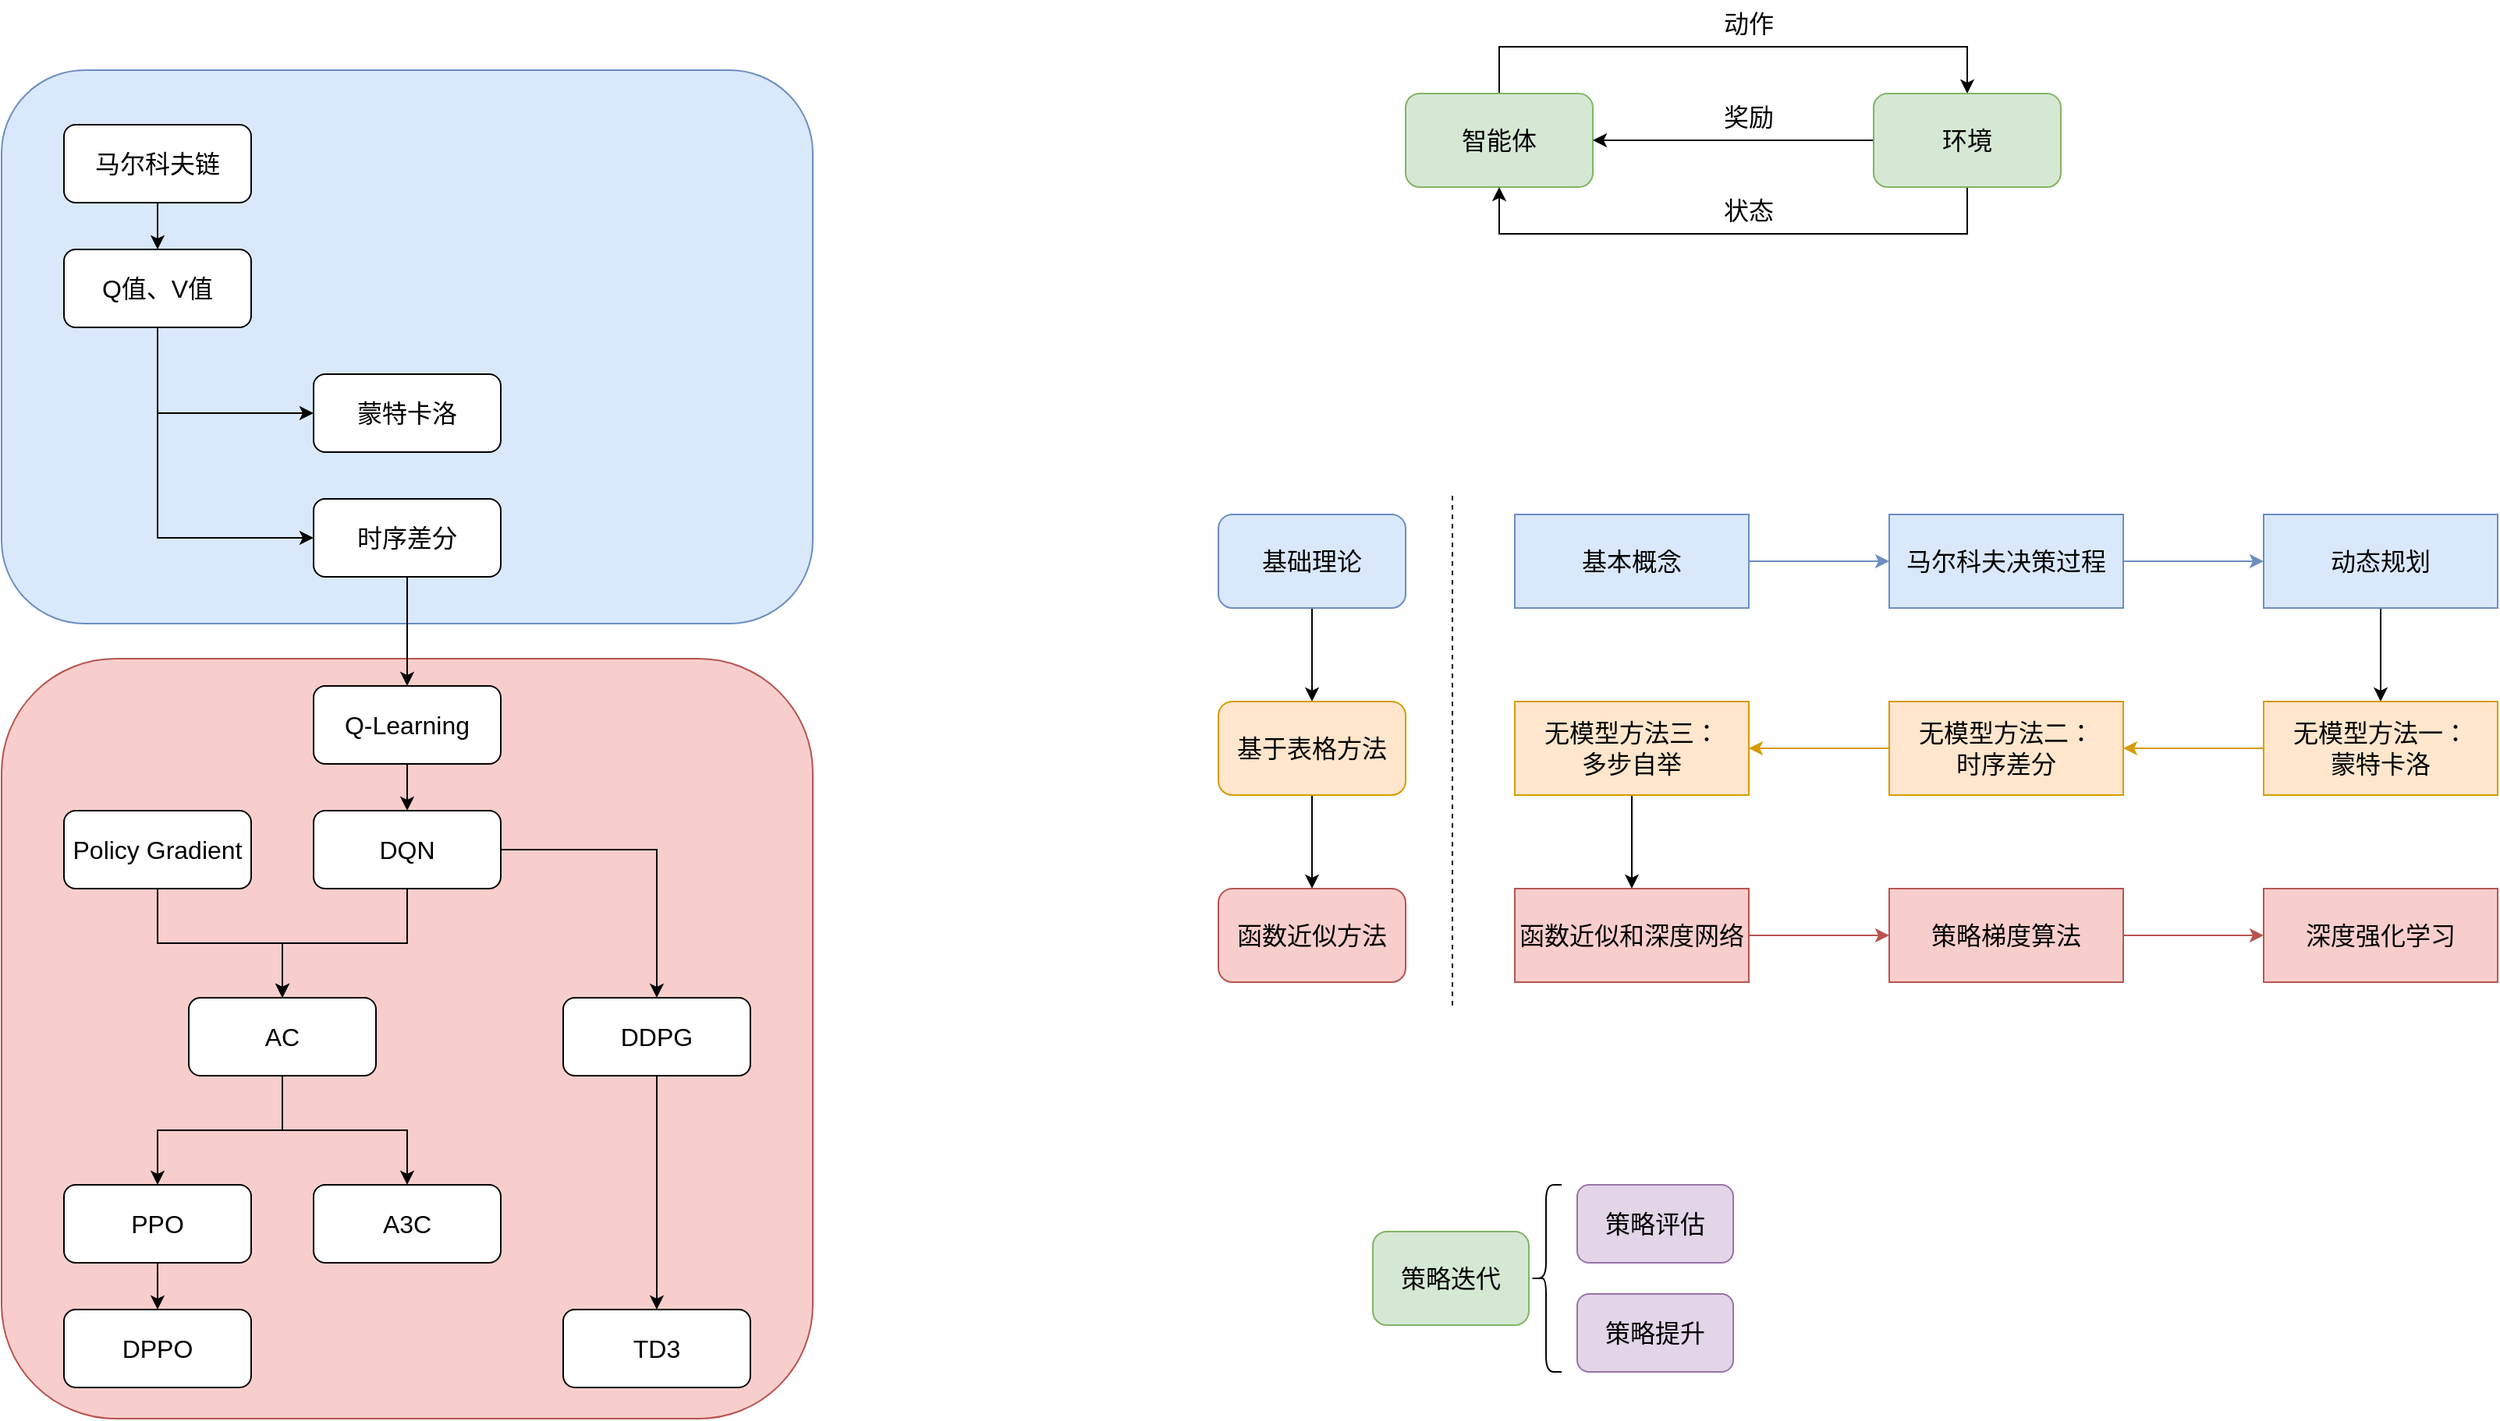 <mxfile version="20.0.4" type="github">
  <diagram id="C3_-qIOGO6itK0wJnFLm" name="Page-1">
    <mxGraphModel dx="1578" dy="521" grid="1" gridSize="10" guides="1" tooltips="1" connect="1" arrows="1" fold="1" page="1" pageScale="1" pageWidth="850" pageHeight="1100" math="0" shadow="0">
      <root>
        <mxCell id="0" />
        <mxCell id="1" parent="0" />
        <mxCell id="X8FqZXfshNN9mOqV7TIp-28" value="" style="rounded=1;whiteSpace=wrap;html=1;fillColor=#f8cecc;strokeColor=#b85450;" vertex="1" parent="1">
          <mxGeometry x="-800" y="622.5" width="520" height="487.5" as="geometry" />
        </mxCell>
        <mxCell id="X8FqZXfshNN9mOqV7TIp-27" value="" style="rounded=1;whiteSpace=wrap;html=1;fillColor=#dae8fc;strokeColor=#6c8ebf;" vertex="1" parent="1">
          <mxGeometry x="-800" y="245" width="520" height="355" as="geometry" />
        </mxCell>
        <mxCell id="cpXEYUqBAn3vx9UaLKOo-4" style="edgeStyle=orthogonalEdgeStyle;rounded=0;orthogonalLoop=1;jettySize=auto;html=1;exitX=0.5;exitY=0;exitDx=0;exitDy=0;entryX=0.5;entryY=0;entryDx=0;entryDy=0;fontSize=16;" parent="1" source="cpXEYUqBAn3vx9UaLKOo-1" target="cpXEYUqBAn3vx9UaLKOo-2" edge="1">
          <mxGeometry relative="1" as="geometry">
            <Array as="points">
              <mxPoint x="160" y="230" />
              <mxPoint x="460" y="230" />
            </Array>
          </mxGeometry>
        </mxCell>
        <mxCell id="cpXEYUqBAn3vx9UaLKOo-1" value="智能体" style="rounded=1;whiteSpace=wrap;html=1;fontSize=16;fillColor=#d5e8d4;strokeColor=#82b366;" parent="1" vertex="1">
          <mxGeometry x="100" y="260" width="120" height="60" as="geometry" />
        </mxCell>
        <mxCell id="cpXEYUqBAn3vx9UaLKOo-3" style="edgeStyle=orthogonalEdgeStyle;rounded=0;orthogonalLoop=1;jettySize=auto;html=1;exitX=0;exitY=0.5;exitDx=0;exitDy=0;entryX=1;entryY=0.5;entryDx=0;entryDy=0;fontSize=16;" parent="1" source="cpXEYUqBAn3vx9UaLKOo-2" target="cpXEYUqBAn3vx9UaLKOo-1" edge="1">
          <mxGeometry relative="1" as="geometry" />
        </mxCell>
        <mxCell id="cpXEYUqBAn3vx9UaLKOo-5" style="edgeStyle=orthogonalEdgeStyle;rounded=0;orthogonalLoop=1;jettySize=auto;html=1;exitX=0.5;exitY=1;exitDx=0;exitDy=0;entryX=0.5;entryY=1;entryDx=0;entryDy=0;fontSize=16;" parent="1" source="cpXEYUqBAn3vx9UaLKOo-2" target="cpXEYUqBAn3vx9UaLKOo-1" edge="1">
          <mxGeometry relative="1" as="geometry">
            <Array as="points">
              <mxPoint x="460" y="350" />
              <mxPoint x="160" y="350" />
            </Array>
          </mxGeometry>
        </mxCell>
        <mxCell id="cpXEYUqBAn3vx9UaLKOo-2" value="环境" style="rounded=1;whiteSpace=wrap;html=1;fontSize=16;fillColor=#d5e8d4;strokeColor=#82b366;" parent="1" vertex="1">
          <mxGeometry x="400" y="260" width="120" height="60" as="geometry" />
        </mxCell>
        <mxCell id="cpXEYUqBAn3vx9UaLKOo-6" value="动作" style="text;html=1;strokeColor=none;fillColor=none;align=center;verticalAlign=middle;whiteSpace=wrap;rounded=0;fontSize=16;" parent="1" vertex="1">
          <mxGeometry x="290" y="200" width="60" height="30" as="geometry" />
        </mxCell>
        <mxCell id="cpXEYUqBAn3vx9UaLKOo-7" value="奖励" style="text;html=1;strokeColor=none;fillColor=none;align=center;verticalAlign=middle;whiteSpace=wrap;rounded=0;fontSize=16;" parent="1" vertex="1">
          <mxGeometry x="290" y="260" width="60" height="30" as="geometry" />
        </mxCell>
        <mxCell id="cpXEYUqBAn3vx9UaLKOo-8" value="状态" style="text;html=1;strokeColor=none;fillColor=none;align=center;verticalAlign=middle;whiteSpace=wrap;rounded=0;fontSize=16;" parent="1" vertex="1">
          <mxGeometry x="290" y="320" width="60" height="30" as="geometry" />
        </mxCell>
        <mxCell id="vccKlyyBHVM1U_u9wuNe-10" style="edgeStyle=orthogonalEdgeStyle;rounded=0;orthogonalLoop=1;jettySize=auto;html=1;exitX=1;exitY=0.5;exitDx=0;exitDy=0;fontSize=16;fillColor=#dae8fc;strokeColor=#6c8ebf;" parent="1" source="vccKlyyBHVM1U_u9wuNe-1" target="vccKlyyBHVM1U_u9wuNe-2" edge="1">
          <mxGeometry relative="1" as="geometry" />
        </mxCell>
        <mxCell id="vccKlyyBHVM1U_u9wuNe-1" value="基本概念" style="rounded=0;whiteSpace=wrap;html=1;fontSize=16;fillColor=#dae8fc;strokeColor=#6c8ebf;" parent="1" vertex="1">
          <mxGeometry x="170" y="530" width="150" height="60" as="geometry" />
        </mxCell>
        <mxCell id="vccKlyyBHVM1U_u9wuNe-11" style="edgeStyle=orthogonalEdgeStyle;rounded=0;orthogonalLoop=1;jettySize=auto;html=1;exitX=1;exitY=0.5;exitDx=0;exitDy=0;entryX=0;entryY=0.5;entryDx=0;entryDy=0;fontSize=16;fillColor=#dae8fc;strokeColor=#6c8ebf;" parent="1" source="vccKlyyBHVM1U_u9wuNe-2" target="vccKlyyBHVM1U_u9wuNe-3" edge="1">
          <mxGeometry relative="1" as="geometry" />
        </mxCell>
        <mxCell id="vccKlyyBHVM1U_u9wuNe-2" value="马尔科夫决策过程" style="rounded=0;whiteSpace=wrap;html=1;fontSize=16;fillColor=#dae8fc;strokeColor=#6c8ebf;" parent="1" vertex="1">
          <mxGeometry x="410" y="530" width="150" height="60" as="geometry" />
        </mxCell>
        <mxCell id="vccKlyyBHVM1U_u9wuNe-12" style="edgeStyle=orthogonalEdgeStyle;rounded=0;orthogonalLoop=1;jettySize=auto;html=1;exitX=0.5;exitY=1;exitDx=0;exitDy=0;entryX=0.5;entryY=0;entryDx=0;entryDy=0;fontSize=16;" parent="1" source="vccKlyyBHVM1U_u9wuNe-3" target="vccKlyyBHVM1U_u9wuNe-4" edge="1">
          <mxGeometry relative="1" as="geometry" />
        </mxCell>
        <mxCell id="vccKlyyBHVM1U_u9wuNe-3" value="动态规划" style="rounded=0;whiteSpace=wrap;html=1;fontSize=16;fillColor=#dae8fc;strokeColor=#6c8ebf;" parent="1" vertex="1">
          <mxGeometry x="650" y="530" width="150" height="60" as="geometry" />
        </mxCell>
        <mxCell id="vccKlyyBHVM1U_u9wuNe-13" style="edgeStyle=orthogonalEdgeStyle;rounded=0;orthogonalLoop=1;jettySize=auto;html=1;exitX=0;exitY=0.5;exitDx=0;exitDy=0;entryX=1;entryY=0.5;entryDx=0;entryDy=0;fontSize=16;fillColor=#ffe6cc;strokeColor=#d79b00;" parent="1" source="vccKlyyBHVM1U_u9wuNe-4" target="vccKlyyBHVM1U_u9wuNe-5" edge="1">
          <mxGeometry relative="1" as="geometry" />
        </mxCell>
        <mxCell id="vccKlyyBHVM1U_u9wuNe-4" value="无模型方法一：&lt;br&gt;蒙特卡洛" style="rounded=0;whiteSpace=wrap;html=1;fontSize=16;fillColor=#ffe6cc;strokeColor=#d79b00;" parent="1" vertex="1">
          <mxGeometry x="650" y="650" width="150" height="60" as="geometry" />
        </mxCell>
        <mxCell id="vccKlyyBHVM1U_u9wuNe-14" style="edgeStyle=orthogonalEdgeStyle;rounded=0;orthogonalLoop=1;jettySize=auto;html=1;exitX=0;exitY=0.5;exitDx=0;exitDy=0;fontSize=16;fillColor=#ffe6cc;strokeColor=#d79b00;" parent="1" source="vccKlyyBHVM1U_u9wuNe-5" target="vccKlyyBHVM1U_u9wuNe-6" edge="1">
          <mxGeometry relative="1" as="geometry" />
        </mxCell>
        <mxCell id="vccKlyyBHVM1U_u9wuNe-5" value="无模型方法二：&lt;br&gt;时序差分" style="rounded=0;whiteSpace=wrap;html=1;fontSize=16;fillColor=#ffe6cc;strokeColor=#d79b00;" parent="1" vertex="1">
          <mxGeometry x="410" y="650" width="150" height="60" as="geometry" />
        </mxCell>
        <mxCell id="vccKlyyBHVM1U_u9wuNe-15" style="edgeStyle=orthogonalEdgeStyle;rounded=0;orthogonalLoop=1;jettySize=auto;html=1;exitX=0.5;exitY=1;exitDx=0;exitDy=0;entryX=0.5;entryY=0;entryDx=0;entryDy=0;fontSize=16;" parent="1" source="vccKlyyBHVM1U_u9wuNe-6" target="vccKlyyBHVM1U_u9wuNe-7" edge="1">
          <mxGeometry relative="1" as="geometry" />
        </mxCell>
        <mxCell id="vccKlyyBHVM1U_u9wuNe-6" value="无模型方法三：&lt;br&gt;多步自举" style="rounded=0;whiteSpace=wrap;html=1;fontSize=16;fillColor=#ffe6cc;strokeColor=#d79b00;" parent="1" vertex="1">
          <mxGeometry x="170" y="650" width="150" height="60" as="geometry" />
        </mxCell>
        <mxCell id="vccKlyyBHVM1U_u9wuNe-16" style="edgeStyle=orthogonalEdgeStyle;rounded=0;orthogonalLoop=1;jettySize=auto;html=1;exitX=1;exitY=0.5;exitDx=0;exitDy=0;entryX=0;entryY=0.5;entryDx=0;entryDy=0;fontSize=16;fillColor=#f8cecc;strokeColor=#b85450;" parent="1" source="vccKlyyBHVM1U_u9wuNe-7" target="vccKlyyBHVM1U_u9wuNe-8" edge="1">
          <mxGeometry relative="1" as="geometry" />
        </mxCell>
        <mxCell id="vccKlyyBHVM1U_u9wuNe-7" value="函数近似和深度网络" style="rounded=0;whiteSpace=wrap;html=1;fontSize=16;fillColor=#f8cecc;strokeColor=#b85450;" parent="1" vertex="1">
          <mxGeometry x="170" y="770" width="150" height="60" as="geometry" />
        </mxCell>
        <mxCell id="vccKlyyBHVM1U_u9wuNe-17" style="edgeStyle=orthogonalEdgeStyle;rounded=0;orthogonalLoop=1;jettySize=auto;html=1;exitX=1;exitY=0.5;exitDx=0;exitDy=0;entryX=0;entryY=0.5;entryDx=0;entryDy=0;fontSize=16;fillColor=#f8cecc;strokeColor=#b85450;" parent="1" source="vccKlyyBHVM1U_u9wuNe-8" target="vccKlyyBHVM1U_u9wuNe-9" edge="1">
          <mxGeometry relative="1" as="geometry" />
        </mxCell>
        <mxCell id="vccKlyyBHVM1U_u9wuNe-8" value="策略梯度算法" style="rounded=0;whiteSpace=wrap;html=1;fontSize=16;fillColor=#f8cecc;strokeColor=#b85450;" parent="1" vertex="1">
          <mxGeometry x="410" y="770" width="150" height="60" as="geometry" />
        </mxCell>
        <mxCell id="vccKlyyBHVM1U_u9wuNe-9" value="深度强化学习" style="rounded=0;whiteSpace=wrap;html=1;fontSize=16;fillColor=#f8cecc;strokeColor=#b85450;" parent="1" vertex="1">
          <mxGeometry x="650" y="770" width="150" height="60" as="geometry" />
        </mxCell>
        <mxCell id="vccKlyyBHVM1U_u9wuNe-22" style="edgeStyle=orthogonalEdgeStyle;rounded=0;orthogonalLoop=1;jettySize=auto;html=1;exitX=0.5;exitY=1;exitDx=0;exitDy=0;entryX=0.5;entryY=0;entryDx=0;entryDy=0;fontSize=16;" parent="1" source="vccKlyyBHVM1U_u9wuNe-19" target="vccKlyyBHVM1U_u9wuNe-20" edge="1">
          <mxGeometry relative="1" as="geometry" />
        </mxCell>
        <mxCell id="vccKlyyBHVM1U_u9wuNe-19" value="基础理论" style="rounded=1;whiteSpace=wrap;html=1;fontSize=16;fillColor=#dae8fc;strokeColor=#6c8ebf;" parent="1" vertex="1">
          <mxGeometry x="-20" y="530" width="120" height="60" as="geometry" />
        </mxCell>
        <mxCell id="vccKlyyBHVM1U_u9wuNe-23" style="edgeStyle=orthogonalEdgeStyle;rounded=0;orthogonalLoop=1;jettySize=auto;html=1;exitX=0.5;exitY=1;exitDx=0;exitDy=0;entryX=0.5;entryY=0;entryDx=0;entryDy=0;fontSize=16;" parent="1" source="vccKlyyBHVM1U_u9wuNe-20" target="vccKlyyBHVM1U_u9wuNe-21" edge="1">
          <mxGeometry relative="1" as="geometry" />
        </mxCell>
        <mxCell id="vccKlyyBHVM1U_u9wuNe-20" value="基于表格方法" style="rounded=1;whiteSpace=wrap;html=1;fontSize=16;fillColor=#ffe6cc;strokeColor=#d79b00;" parent="1" vertex="1">
          <mxGeometry x="-20" y="650" width="120" height="60" as="geometry" />
        </mxCell>
        <mxCell id="vccKlyyBHVM1U_u9wuNe-21" value="函数近似方法" style="rounded=1;whiteSpace=wrap;html=1;fontSize=16;fillColor=#f8cecc;strokeColor=#b85450;" parent="1" vertex="1">
          <mxGeometry x="-20" y="770" width="120" height="60" as="geometry" />
        </mxCell>
        <mxCell id="vccKlyyBHVM1U_u9wuNe-24" value="" style="endArrow=none;html=1;rounded=0;fontSize=16;dashed=1;" parent="1" edge="1">
          <mxGeometry width="50" height="50" relative="1" as="geometry">
            <mxPoint x="130" y="845" as="sourcePoint" />
            <mxPoint x="130" y="515" as="targetPoint" />
          </mxGeometry>
        </mxCell>
        <mxCell id="35QrHY4F2-vO3FHa5NAE-1" value="" style="shape=curlyBracket;whiteSpace=wrap;html=1;rounded=1;" parent="1" vertex="1">
          <mxGeometry x="180" y="960" width="20" height="120" as="geometry" />
        </mxCell>
        <mxCell id="35QrHY4F2-vO3FHa5NAE-2" value="策略迭代" style="rounded=1;whiteSpace=wrap;html=1;fontSize=16;fillColor=#d5e8d4;strokeColor=#82b366;" parent="1" vertex="1">
          <mxGeometry x="79" y="990" width="100" height="60" as="geometry" />
        </mxCell>
        <mxCell id="35QrHY4F2-vO3FHa5NAE-3" value="策略评估" style="rounded=1;whiteSpace=wrap;html=1;fontSize=16;fillColor=#e1d5e7;strokeColor=#9673a6;" parent="1" vertex="1">
          <mxGeometry x="210" y="960" width="100" height="50" as="geometry" />
        </mxCell>
        <mxCell id="35QrHY4F2-vO3FHa5NAE-4" value="策略提升" style="rounded=1;whiteSpace=wrap;html=1;fontSize=16;fillColor=#e1d5e7;strokeColor=#9673a6;" parent="1" vertex="1">
          <mxGeometry x="210" y="1030" width="100" height="50" as="geometry" />
        </mxCell>
        <mxCell id="X8FqZXfshNN9mOqV7TIp-15" style="edgeStyle=orthogonalEdgeStyle;rounded=0;orthogonalLoop=1;jettySize=auto;html=1;exitX=0.5;exitY=1;exitDx=0;exitDy=0;entryX=0.5;entryY=0;entryDx=0;entryDy=0;" edge="1" parent="1" source="X8FqZXfshNN9mOqV7TIp-1" target="X8FqZXfshNN9mOqV7TIp-2">
          <mxGeometry relative="1" as="geometry" />
        </mxCell>
        <mxCell id="X8FqZXfshNN9mOqV7TIp-1" value="马尔科夫链" style="rounded=1;whiteSpace=wrap;html=1;fontSize=16;" vertex="1" parent="1">
          <mxGeometry x="-760" y="280" width="120" height="50" as="geometry" />
        </mxCell>
        <mxCell id="X8FqZXfshNN9mOqV7TIp-16" style="edgeStyle=orthogonalEdgeStyle;rounded=0;orthogonalLoop=1;jettySize=auto;html=1;exitX=0.5;exitY=1;exitDx=0;exitDy=0;entryX=0;entryY=0.5;entryDx=0;entryDy=0;" edge="1" parent="1" source="X8FqZXfshNN9mOqV7TIp-2" target="X8FqZXfshNN9mOqV7TIp-3">
          <mxGeometry relative="1" as="geometry" />
        </mxCell>
        <mxCell id="X8FqZXfshNN9mOqV7TIp-17" style="edgeStyle=orthogonalEdgeStyle;rounded=0;orthogonalLoop=1;jettySize=auto;html=1;exitX=0.5;exitY=1;exitDx=0;exitDy=0;entryX=0;entryY=0.5;entryDx=0;entryDy=0;" edge="1" parent="1" source="X8FqZXfshNN9mOqV7TIp-2" target="X8FqZXfshNN9mOqV7TIp-4">
          <mxGeometry relative="1" as="geometry" />
        </mxCell>
        <mxCell id="X8FqZXfshNN9mOqV7TIp-2" value="Q值、V值" style="rounded=1;whiteSpace=wrap;html=1;fontSize=16;" vertex="1" parent="1">
          <mxGeometry x="-760" y="360" width="120" height="50" as="geometry" />
        </mxCell>
        <mxCell id="X8FqZXfshNN9mOqV7TIp-3" value="蒙特卡洛" style="rounded=1;whiteSpace=wrap;html=1;fontSize=16;" vertex="1" parent="1">
          <mxGeometry x="-600" y="440" width="120" height="50" as="geometry" />
        </mxCell>
        <mxCell id="X8FqZXfshNN9mOqV7TIp-18" style="edgeStyle=orthogonalEdgeStyle;rounded=0;orthogonalLoop=1;jettySize=auto;html=1;exitX=0.5;exitY=1;exitDx=0;exitDy=0;entryX=0.5;entryY=0;entryDx=0;entryDy=0;" edge="1" parent="1" source="X8FqZXfshNN9mOqV7TIp-4" target="X8FqZXfshNN9mOqV7TIp-5">
          <mxGeometry relative="1" as="geometry" />
        </mxCell>
        <mxCell id="X8FqZXfshNN9mOqV7TIp-4" value="时序差分" style="rounded=1;whiteSpace=wrap;html=1;fontSize=16;" vertex="1" parent="1">
          <mxGeometry x="-600" y="520" width="120" height="50" as="geometry" />
        </mxCell>
        <mxCell id="X8FqZXfshNN9mOqV7TIp-19" style="edgeStyle=orthogonalEdgeStyle;rounded=0;orthogonalLoop=1;jettySize=auto;html=1;exitX=0.5;exitY=1;exitDx=0;exitDy=0;entryX=0.5;entryY=0;entryDx=0;entryDy=0;" edge="1" parent="1" source="X8FqZXfshNN9mOqV7TIp-5" target="X8FqZXfshNN9mOqV7TIp-6">
          <mxGeometry relative="1" as="geometry" />
        </mxCell>
        <mxCell id="X8FqZXfshNN9mOqV7TIp-5" value="Q-Learning" style="rounded=1;whiteSpace=wrap;html=1;fontSize=16;" vertex="1" parent="1">
          <mxGeometry x="-600" y="640" width="120" height="50" as="geometry" />
        </mxCell>
        <mxCell id="X8FqZXfshNN9mOqV7TIp-21" style="edgeStyle=orthogonalEdgeStyle;rounded=0;orthogonalLoop=1;jettySize=auto;html=1;exitX=0.5;exitY=1;exitDx=0;exitDy=0;entryX=0.5;entryY=0;entryDx=0;entryDy=0;" edge="1" parent="1" source="X8FqZXfshNN9mOqV7TIp-6" target="X8FqZXfshNN9mOqV7TIp-8">
          <mxGeometry relative="1" as="geometry" />
        </mxCell>
        <mxCell id="X8FqZXfshNN9mOqV7TIp-22" style="edgeStyle=orthogonalEdgeStyle;rounded=0;orthogonalLoop=1;jettySize=auto;html=1;exitX=1;exitY=0.5;exitDx=0;exitDy=0;entryX=0.5;entryY=0;entryDx=0;entryDy=0;" edge="1" parent="1" source="X8FqZXfshNN9mOqV7TIp-6" target="X8FqZXfshNN9mOqV7TIp-9">
          <mxGeometry relative="1" as="geometry" />
        </mxCell>
        <mxCell id="X8FqZXfshNN9mOqV7TIp-6" value="DQN" style="rounded=1;whiteSpace=wrap;html=1;fontSize=16;" vertex="1" parent="1">
          <mxGeometry x="-600" y="720" width="120" height="50" as="geometry" />
        </mxCell>
        <mxCell id="X8FqZXfshNN9mOqV7TIp-20" style="edgeStyle=orthogonalEdgeStyle;rounded=0;orthogonalLoop=1;jettySize=auto;html=1;exitX=0.5;exitY=1;exitDx=0;exitDy=0;" edge="1" parent="1" source="X8FqZXfshNN9mOqV7TIp-7" target="X8FqZXfshNN9mOqV7TIp-8">
          <mxGeometry relative="1" as="geometry" />
        </mxCell>
        <mxCell id="X8FqZXfshNN9mOqV7TIp-7" value="Policy Gradient" style="rounded=1;whiteSpace=wrap;html=1;fontSize=16;" vertex="1" parent="1">
          <mxGeometry x="-760" y="720" width="120" height="50" as="geometry" />
        </mxCell>
        <mxCell id="X8FqZXfshNN9mOqV7TIp-24" style="edgeStyle=orthogonalEdgeStyle;rounded=0;orthogonalLoop=1;jettySize=auto;html=1;exitX=0.5;exitY=1;exitDx=0;exitDy=0;entryX=0.5;entryY=0;entryDx=0;entryDy=0;" edge="1" parent="1" source="X8FqZXfshNN9mOqV7TIp-8" target="X8FqZXfshNN9mOqV7TIp-10">
          <mxGeometry relative="1" as="geometry" />
        </mxCell>
        <mxCell id="X8FqZXfshNN9mOqV7TIp-25" style="edgeStyle=orthogonalEdgeStyle;rounded=0;orthogonalLoop=1;jettySize=auto;html=1;exitX=0.5;exitY=1;exitDx=0;exitDy=0;entryX=0.5;entryY=0;entryDx=0;entryDy=0;" edge="1" parent="1" source="X8FqZXfshNN9mOqV7TIp-8" target="X8FqZXfshNN9mOqV7TIp-11">
          <mxGeometry relative="1" as="geometry" />
        </mxCell>
        <mxCell id="X8FqZXfshNN9mOqV7TIp-8" value="AC" style="rounded=1;whiteSpace=wrap;html=1;fontSize=16;" vertex="1" parent="1">
          <mxGeometry x="-680" y="840" width="120" height="50" as="geometry" />
        </mxCell>
        <mxCell id="X8FqZXfshNN9mOqV7TIp-23" style="edgeStyle=orthogonalEdgeStyle;rounded=0;orthogonalLoop=1;jettySize=auto;html=1;exitX=0.5;exitY=1;exitDx=0;exitDy=0;" edge="1" parent="1" source="X8FqZXfshNN9mOqV7TIp-9" target="X8FqZXfshNN9mOqV7TIp-14">
          <mxGeometry relative="1" as="geometry" />
        </mxCell>
        <mxCell id="X8FqZXfshNN9mOqV7TIp-9" value="DDPG" style="rounded=1;whiteSpace=wrap;html=1;fontSize=16;" vertex="1" parent="1">
          <mxGeometry x="-440" y="840" width="120" height="50" as="geometry" />
        </mxCell>
        <mxCell id="X8FqZXfshNN9mOqV7TIp-26" style="edgeStyle=orthogonalEdgeStyle;rounded=0;orthogonalLoop=1;jettySize=auto;html=1;exitX=0.5;exitY=1;exitDx=0;exitDy=0;entryX=0.5;entryY=0;entryDx=0;entryDy=0;" edge="1" parent="1" source="X8FqZXfshNN9mOqV7TIp-10" target="X8FqZXfshNN9mOqV7TIp-12">
          <mxGeometry relative="1" as="geometry" />
        </mxCell>
        <mxCell id="X8FqZXfshNN9mOqV7TIp-10" value="PPO" style="rounded=1;whiteSpace=wrap;html=1;fontSize=16;" vertex="1" parent="1">
          <mxGeometry x="-760" y="960" width="120" height="50" as="geometry" />
        </mxCell>
        <mxCell id="X8FqZXfshNN9mOqV7TIp-11" value="A3C" style="rounded=1;whiteSpace=wrap;html=1;fontSize=16;" vertex="1" parent="1">
          <mxGeometry x="-600" y="960" width="120" height="50" as="geometry" />
        </mxCell>
        <mxCell id="X8FqZXfshNN9mOqV7TIp-12" value="DPPO" style="rounded=1;whiteSpace=wrap;html=1;fontSize=16;" vertex="1" parent="1">
          <mxGeometry x="-760" y="1040" width="120" height="50" as="geometry" />
        </mxCell>
        <mxCell id="X8FqZXfshNN9mOqV7TIp-14" value="TD3" style="rounded=1;whiteSpace=wrap;html=1;fontSize=16;" vertex="1" parent="1">
          <mxGeometry x="-440" y="1040" width="120" height="50" as="geometry" />
        </mxCell>
      </root>
    </mxGraphModel>
  </diagram>
</mxfile>
